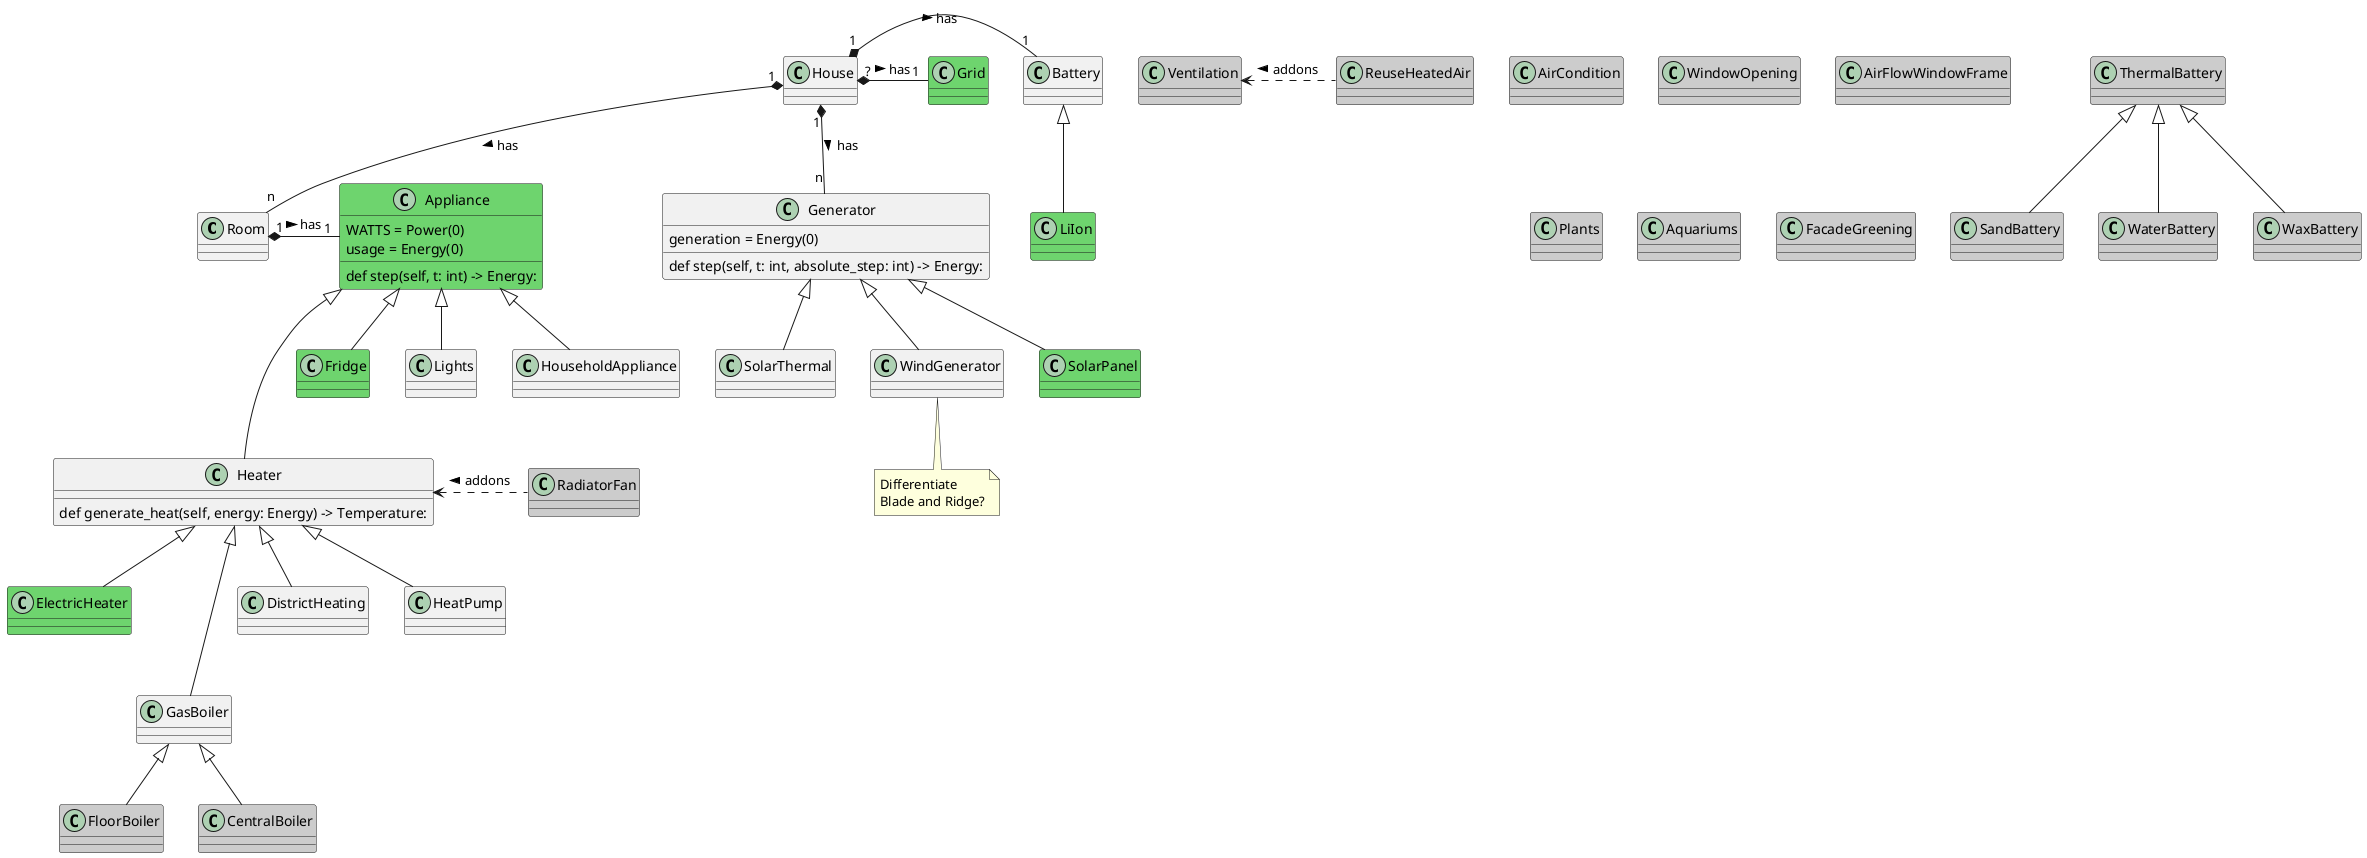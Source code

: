 @startuml
class Room
class Heater
class Grid #6ED46E

class Battery
class LiIon #6ED46E
Battery <|-- LiIon

House "1" *- "1" Battery : has >
House "?" *- "1" Grid : has >
House "1" *-- "n" Generator : has >

House "1" *-- "n" Room : has >
Room "1" *- "1" Appliance : has >

class Appliance #6ED46E {
{field} WATTS = Power(0)
{field} usage = Energy(0)
{method} def step(self, t: int) -> Energy:
}
class Fridge #6ED46E
Appliance <|-- Lights
Appliance <|-- Fridge
Appliance <|-- HouseholdAppliance

Appliance <|--- Heater

class Heater {
def generate_heat(self, energy: Energy) -> Temperature:
}
class ElectricHeater #6ED46E
class GasBoiler
class FloorBoiler #CCCCCC
class CentralBoiler #CCCCCC
class DistrictHeating
class HeatPump
Heater <|-- ElectricHeater
Heater <|--- GasBoiler
GasBoiler <|-- FloorBoiler
GasBoiler <|-- CentralBoiler
Heater <|-- DistrictHeating
Heater <|-- HeatPump

class Generator {
{field} generation = Energy(0)
def step(self, t: int, absolute_step: int) -> Energy:
}
class SolarPanel #6ED46E
class SolarThermal
class WindGenerator
Generator <|-- SolarPanel
Generator <|-- SolarThermal
Generator <|-- WindGenerator

note bottom of WindGenerator
Differentiate
Blade and Ridge?
end note

class ThermalBattery #CCCCCC
class SandBattery #CCCCCC
class WaterBattery #CCCCCC
class WaxBattery #CCCCCC
ThermalBattery <|-- SandBattery
ThermalBattery <|-- WaterBattery
ThermalBattery <|-- WaxBattery

class RadiatorFan #CCCCCC
Heater <. RadiatorFan : addons <
class AirCondition #CCCCCC
class Ventilation #CCCCCC
class WindowOpening #CCCCCC
class AirFlowWindowFrame #CCCCCC
class Plants #CCCCCC
class Aquariums #CCCCCC
class FacadeGreening #CCCCCC
class ReuseHeatedAir #CCCCCC
Ventilation <. ReuseHeatedAir : addons <
@enduml
